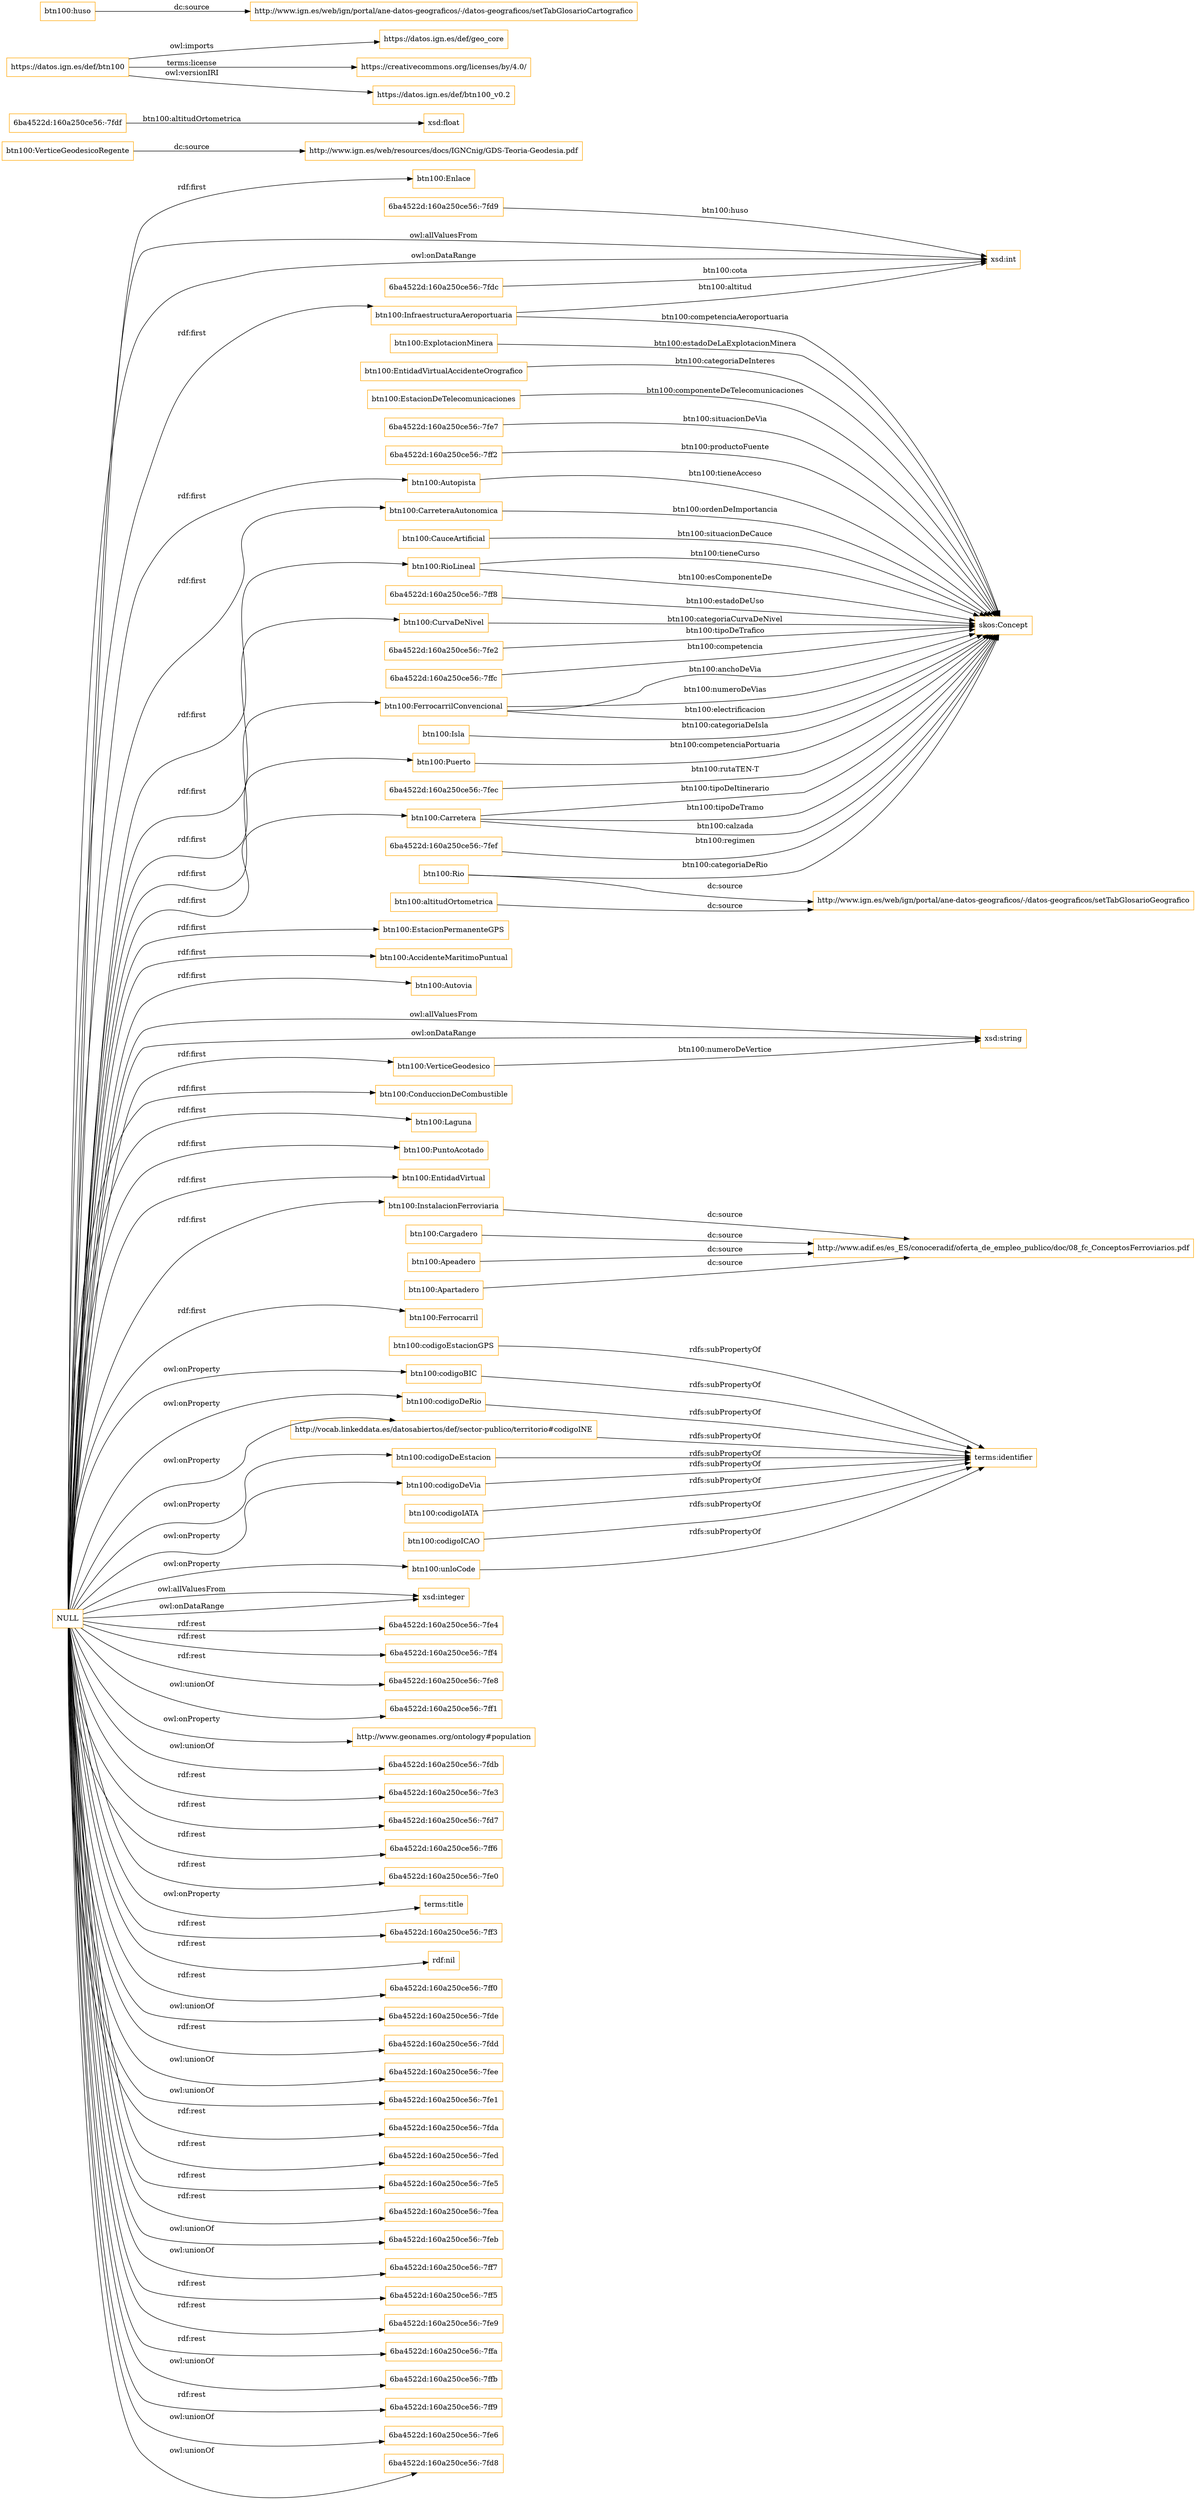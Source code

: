 digraph ar2dtool_diagram { 
rankdir=LR;
size="1501"
node [shape = rectangle, color="orange"]; "btn100:Enlace" "btn100:InfraestructuraAeroportuaria" "btn100:EstacionPermanenteGPS" "btn100:AccidenteMaritimoPuntual" "btn100:Autovia" "btn100:VerticeGeodesico" "6ba4522d:160a250ce56:-7fef" "btn100:Carretera" "btn100:ExplotacionMinera" "btn100:EntidadVirtualAccidenteOrografico" "btn100:EstacionDeTelecomunicaciones" "btn100:ConduccionDeCombustible" "6ba4522d:160a250ce56:-7fe7" "btn100:VerticeGeodesicoRegente" "6ba4522d:160a250ce56:-7ff2" "btn100:Autopista" "btn100:Laguna" "btn100:CarreteraAutonomica" "btn100:CauceArtificial" "btn100:RioLineal" "6ba4522d:160a250ce56:-7fdc" "6ba4522d:160a250ce56:-7fdf" "btn100:PuntoAcotado" "6ba4522d:160a250ce56:-7fd9" "btn100:Apeadero" "btn100:Apartadero" "btn100:EntidadVirtual" "6ba4522d:160a250ce56:-7ff8" "btn100:CurvaDeNivel" "btn100:InstalacionFerroviaria" "btn100:Rio" "6ba4522d:160a250ce56:-7fe2" "6ba4522d:160a250ce56:-7ffc" "btn100:FerrocarrilConvencional" "btn100:Ferrocarril" "btn100:Isla" "btn100:Cargadero" "btn100:Puerto" "6ba4522d:160a250ce56:-7fec" ; /*classes style*/
	"btn100:unloCode" -> "terms:identifier" [ label = "rdfs:subPropertyOf" ];
	"btn100:codigoEstacionGPS" -> "terms:identifier" [ label = "rdfs:subPropertyOf" ];
	"btn100:codigoBIC" -> "terms:identifier" [ label = "rdfs:subPropertyOf" ];
	"btn100:codigoDeRio" -> "terms:identifier" [ label = "rdfs:subPropertyOf" ];
	"btn100:Apartadero" -> "http://www.adif.es/es_ES/conoceradif/oferta_de_empleo_publico/doc/08_fc_ConceptosFerroviarios.pdf" [ label = "dc:source" ];
	"btn100:Apeadero" -> "http://www.adif.es/es_ES/conoceradif/oferta_de_empleo_publico/doc/08_fc_ConceptosFerroviarios.pdf" [ label = "dc:source" ];
	"btn100:altitudOrtometrica" -> "http://www.ign.es/web/ign/portal/ane-datos-geograficos/-/datos-geograficos/setTabGlosarioGeografico" [ label = "dc:source" ];
	"NULL" -> "xsd:integer" [ label = "owl:allValuesFrom" ];
	"NULL" -> "btn100:Enlace" [ label = "rdf:first" ];
	"NULL" -> "btn100:FerrocarrilConvencional" [ label = "rdf:first" ];
	"NULL" -> "6ba4522d:160a250ce56:-7fe4" [ label = "rdf:rest" ];
	"NULL" -> "btn100:EntidadVirtual" [ label = "rdf:first" ];
	"NULL" -> "btn100:CurvaDeNivel" [ label = "rdf:first" ];
	"NULL" -> "btn100:CarreteraAutonomica" [ label = "rdf:first" ];
	"NULL" -> "btn100:VerticeGeodesico" [ label = "rdf:first" ];
	"NULL" -> "6ba4522d:160a250ce56:-7ff4" [ label = "rdf:rest" ];
	"NULL" -> "btn100:InstalacionFerroviaria" [ label = "rdf:first" ];
	"NULL" -> "http://vocab.linkeddata.es/datosabiertos/def/sector-publico/territorio#codigoINE" [ label = "owl:onProperty" ];
	"NULL" -> "6ba4522d:160a250ce56:-7fe8" [ label = "rdf:rest" ];
	"NULL" -> "btn100:Puerto" [ label = "rdf:first" ];
	"NULL" -> "6ba4522d:160a250ce56:-7ff1" [ label = "owl:unionOf" ];
	"NULL" -> "xsd:int" [ label = "owl:allValuesFrom" ];
	"NULL" -> "xsd:string" [ label = "owl:allValuesFrom" ];
	"NULL" -> "btn100:codigoDeEstacion" [ label = "owl:onProperty" ];
	"NULL" -> "btn100:unloCode" [ label = "owl:onProperty" ];
	"NULL" -> "btn100:codigoDeRio" [ label = "owl:onProperty" ];
	"NULL" -> "xsd:integer" [ label = "owl:onDataRange" ];
	"NULL" -> "btn100:Carretera" [ label = "rdf:first" ];
	"NULL" -> "http://www.geonames.org/ontology#population" [ label = "owl:onProperty" ];
	"NULL" -> "6ba4522d:160a250ce56:-7fdb" [ label = "owl:unionOf" ];
	"NULL" -> "6ba4522d:160a250ce56:-7fe3" [ label = "rdf:rest" ];
	"NULL" -> "6ba4522d:160a250ce56:-7fd7" [ label = "rdf:rest" ];
	"NULL" -> "6ba4522d:160a250ce56:-7ff6" [ label = "rdf:rest" ];
	"NULL" -> "6ba4522d:160a250ce56:-7fe0" [ label = "rdf:rest" ];
	"NULL" -> "terms:title" [ label = "owl:onProperty" ];
	"NULL" -> "btn100:Autopista" [ label = "rdf:first" ];
	"NULL" -> "6ba4522d:160a250ce56:-7ff3" [ label = "rdf:rest" ];
	"NULL" -> "btn100:RioLineal" [ label = "rdf:first" ];
	"NULL" -> "rdf:nil" [ label = "rdf:rest" ];
	"NULL" -> "6ba4522d:160a250ce56:-7ff0" [ label = "rdf:rest" ];
	"NULL" -> "6ba4522d:160a250ce56:-7fde" [ label = "owl:unionOf" ];
	"NULL" -> "6ba4522d:160a250ce56:-7fdd" [ label = "rdf:rest" ];
	"NULL" -> "6ba4522d:160a250ce56:-7fee" [ label = "owl:unionOf" ];
	"NULL" -> "6ba4522d:160a250ce56:-7fe1" [ label = "owl:unionOf" ];
	"NULL" -> "6ba4522d:160a250ce56:-7fda" [ label = "rdf:rest" ];
	"NULL" -> "btn100:AccidenteMaritimoPuntual" [ label = "rdf:first" ];
	"NULL" -> "6ba4522d:160a250ce56:-7fed" [ label = "rdf:rest" ];
	"NULL" -> "6ba4522d:160a250ce56:-7fe5" [ label = "rdf:rest" ];
	"NULL" -> "btn100:codigoBIC" [ label = "owl:onProperty" ];
	"NULL" -> "6ba4522d:160a250ce56:-7fea" [ label = "rdf:rest" ];
	"NULL" -> "6ba4522d:160a250ce56:-7feb" [ label = "owl:unionOf" ];
	"NULL" -> "btn100:Ferrocarril" [ label = "rdf:first" ];
	"NULL" -> "6ba4522d:160a250ce56:-7ff7" [ label = "owl:unionOf" ];
	"NULL" -> "xsd:string" [ label = "owl:onDataRange" ];
	"NULL" -> "6ba4522d:160a250ce56:-7ff5" [ label = "rdf:rest" ];
	"NULL" -> "6ba4522d:160a250ce56:-7fe9" [ label = "rdf:rest" ];
	"NULL" -> "btn100:PuntoAcotado" [ label = "rdf:first" ];
	"NULL" -> "6ba4522d:160a250ce56:-7ffa" [ label = "rdf:rest" ];
	"NULL" -> "btn100:Laguna" [ label = "rdf:first" ];
	"NULL" -> "btn100:ConduccionDeCombustible" [ label = "rdf:first" ];
	"NULL" -> "btn100:EstacionPermanenteGPS" [ label = "rdf:first" ];
	"NULL" -> "6ba4522d:160a250ce56:-7ffb" [ label = "owl:unionOf" ];
	"NULL" -> "btn100:InfraestructuraAeroportuaria" [ label = "rdf:first" ];
	"NULL" -> "btn100:codigoDeVia" [ label = "owl:onProperty" ];
	"NULL" -> "6ba4522d:160a250ce56:-7ff9" [ label = "rdf:rest" ];
	"NULL" -> "xsd:int" [ label = "owl:onDataRange" ];
	"NULL" -> "6ba4522d:160a250ce56:-7fe6" [ label = "owl:unionOf" ];
	"NULL" -> "btn100:Autovia" [ label = "rdf:first" ];
	"NULL" -> "6ba4522d:160a250ce56:-7fd8" [ label = "owl:unionOf" ];
	"btn100:codigoDeVia" -> "terms:identifier" [ label = "rdfs:subPropertyOf" ];
	"http://vocab.linkeddata.es/datosabiertos/def/sector-publico/territorio#codigoINE" -> "terms:identifier" [ label = "rdfs:subPropertyOf" ];
	"btn100:codigoDeEstacion" -> "terms:identifier" [ label = "rdfs:subPropertyOf" ];
	"btn100:InstalacionFerroviaria" -> "http://www.adif.es/es_ES/conoceradif/oferta_de_empleo_publico/doc/08_fc_ConceptosFerroviarios.pdf" [ label = "dc:source" ];
	"https://datos.ign.es/def/btn100" -> "https://datos.ign.es/def/geo_core" [ label = "owl:imports" ];
	"https://datos.ign.es/def/btn100" -> "https://creativecommons.org/licenses/by/4.0/" [ label = "terms:license" ];
	"https://datos.ign.es/def/btn100" -> "https://datos.ign.es/def/btn100_v0.2" [ label = "owl:versionIRI" ];
	"btn100:VerticeGeodesicoRegente" -> "http://www.ign.es/web/resources/docs/IGNCnig/GDS-Teoria-Geodesia.pdf" [ label = "dc:source" ];
	"btn100:codigoIATA" -> "terms:identifier" [ label = "rdfs:subPropertyOf" ];
	"btn100:codigoICAO" -> "terms:identifier" [ label = "rdfs:subPropertyOf" ];
	"btn100:Cargadero" -> "http://www.adif.es/es_ES/conoceradif/oferta_de_empleo_publico/doc/08_fc_ConceptosFerroviarios.pdf" [ label = "dc:source" ];
	"btn100:huso" -> "http://www.ign.es/web/ign/portal/ane-datos-geograficos/-/datos-geograficos/setTabGlosarioCartografico" [ label = "dc:source" ];
	"btn100:Rio" -> "http://www.ign.es/web/ign/portal/ane-datos-geograficos/-/datos-geograficos/setTabGlosarioGeografico" [ label = "dc:source" ];
	"6ba4522d:160a250ce56:-7fef" -> "skos:Concept" [ label = "btn100:regimen" ];
	"6ba4522d:160a250ce56:-7fdc" -> "xsd:int" [ label = "btn100:cota" ];
	"6ba4522d:160a250ce56:-7fec" -> "skos:Concept" [ label = "btn100:rutaTEN-T" ];
	"btn100:FerrocarrilConvencional" -> "skos:Concept" [ label = "btn100:numeroDeVias" ];
	"6ba4522d:160a250ce56:-7ff8" -> "skos:Concept" [ label = "btn100:estadoDeUso" ];
	"6ba4522d:160a250ce56:-7fe7" -> "skos:Concept" [ label = "btn100:situacionDeVia" ];
	"btn100:Rio" -> "skos:Concept" [ label = "btn100:categoriaDeRio" ];
	"btn100:RioLineal" -> "skos:Concept" [ label = "btn100:tieneCurso" ];
	"btn100:FerrocarrilConvencional" -> "skos:Concept" [ label = "btn100:electrificacion" ];
	"btn100:Isla" -> "skos:Concept" [ label = "btn100:categoriaDeIsla" ];
	"6ba4522d:160a250ce56:-7fdf" -> "xsd:float" [ label = "btn100:altitudOrtometrica" ];
	"btn100:FerrocarrilConvencional" -> "skos:Concept" [ label = "btn100:anchoDeVia" ];
	"btn100:Autopista" -> "skos:Concept" [ label = "btn100:tieneAcceso" ];
	"6ba4522d:160a250ce56:-7fe2" -> "skos:Concept" [ label = "btn100:tipoDeTrafico" ];
	"6ba4522d:160a250ce56:-7ffc" -> "skos:Concept" [ label = "btn100:competencia" ];
	"btn100:InfraestructuraAeroportuaria" -> "xsd:int" [ label = "btn100:altitud" ];
	"btn100:EstacionDeTelecomunicaciones" -> "skos:Concept" [ label = "btn100:componenteDeTelecomunicaciones" ];
	"btn100:CarreteraAutonomica" -> "skos:Concept" [ label = "btn100:ordenDeImportancia" ];
	"btn100:CauceArtificial" -> "skos:Concept" [ label = "btn100:situacionDeCauce" ];
	"btn100:RioLineal" -> "skos:Concept" [ label = "btn100:esComponenteDe" ];
	"btn100:Puerto" -> "skos:Concept" [ label = "btn100:competenciaPortuaria" ];
	"btn100:CurvaDeNivel" -> "skos:Concept" [ label = "btn100:categoriaCurvaDeNivel" ];
	"btn100:InfraestructuraAeroportuaria" -> "skos:Concept" [ label = "btn100:competenciaAeroportuaria" ];
	"6ba4522d:160a250ce56:-7ff2" -> "skos:Concept" [ label = "btn100:productoFuente" ];
	"btn100:ExplotacionMinera" -> "skos:Concept" [ label = "btn100:estadoDeLaExplotacionMinera" ];
	"btn100:Carretera" -> "skos:Concept" [ label = "btn100:tipoDeTramo" ];
	"btn100:Carretera" -> "skos:Concept" [ label = "btn100:calzada" ];
	"6ba4522d:160a250ce56:-7fd9" -> "xsd:int" [ label = "btn100:huso" ];
	"btn100:EntidadVirtualAccidenteOrografico" -> "skos:Concept" [ label = "btn100:categoriaDeInteres" ];
	"btn100:Carretera" -> "skos:Concept" [ label = "btn100:tipoDeItinerario" ];
	"btn100:VerticeGeodesico" -> "xsd:string" [ label = "btn100:numeroDeVertice" ];

}
